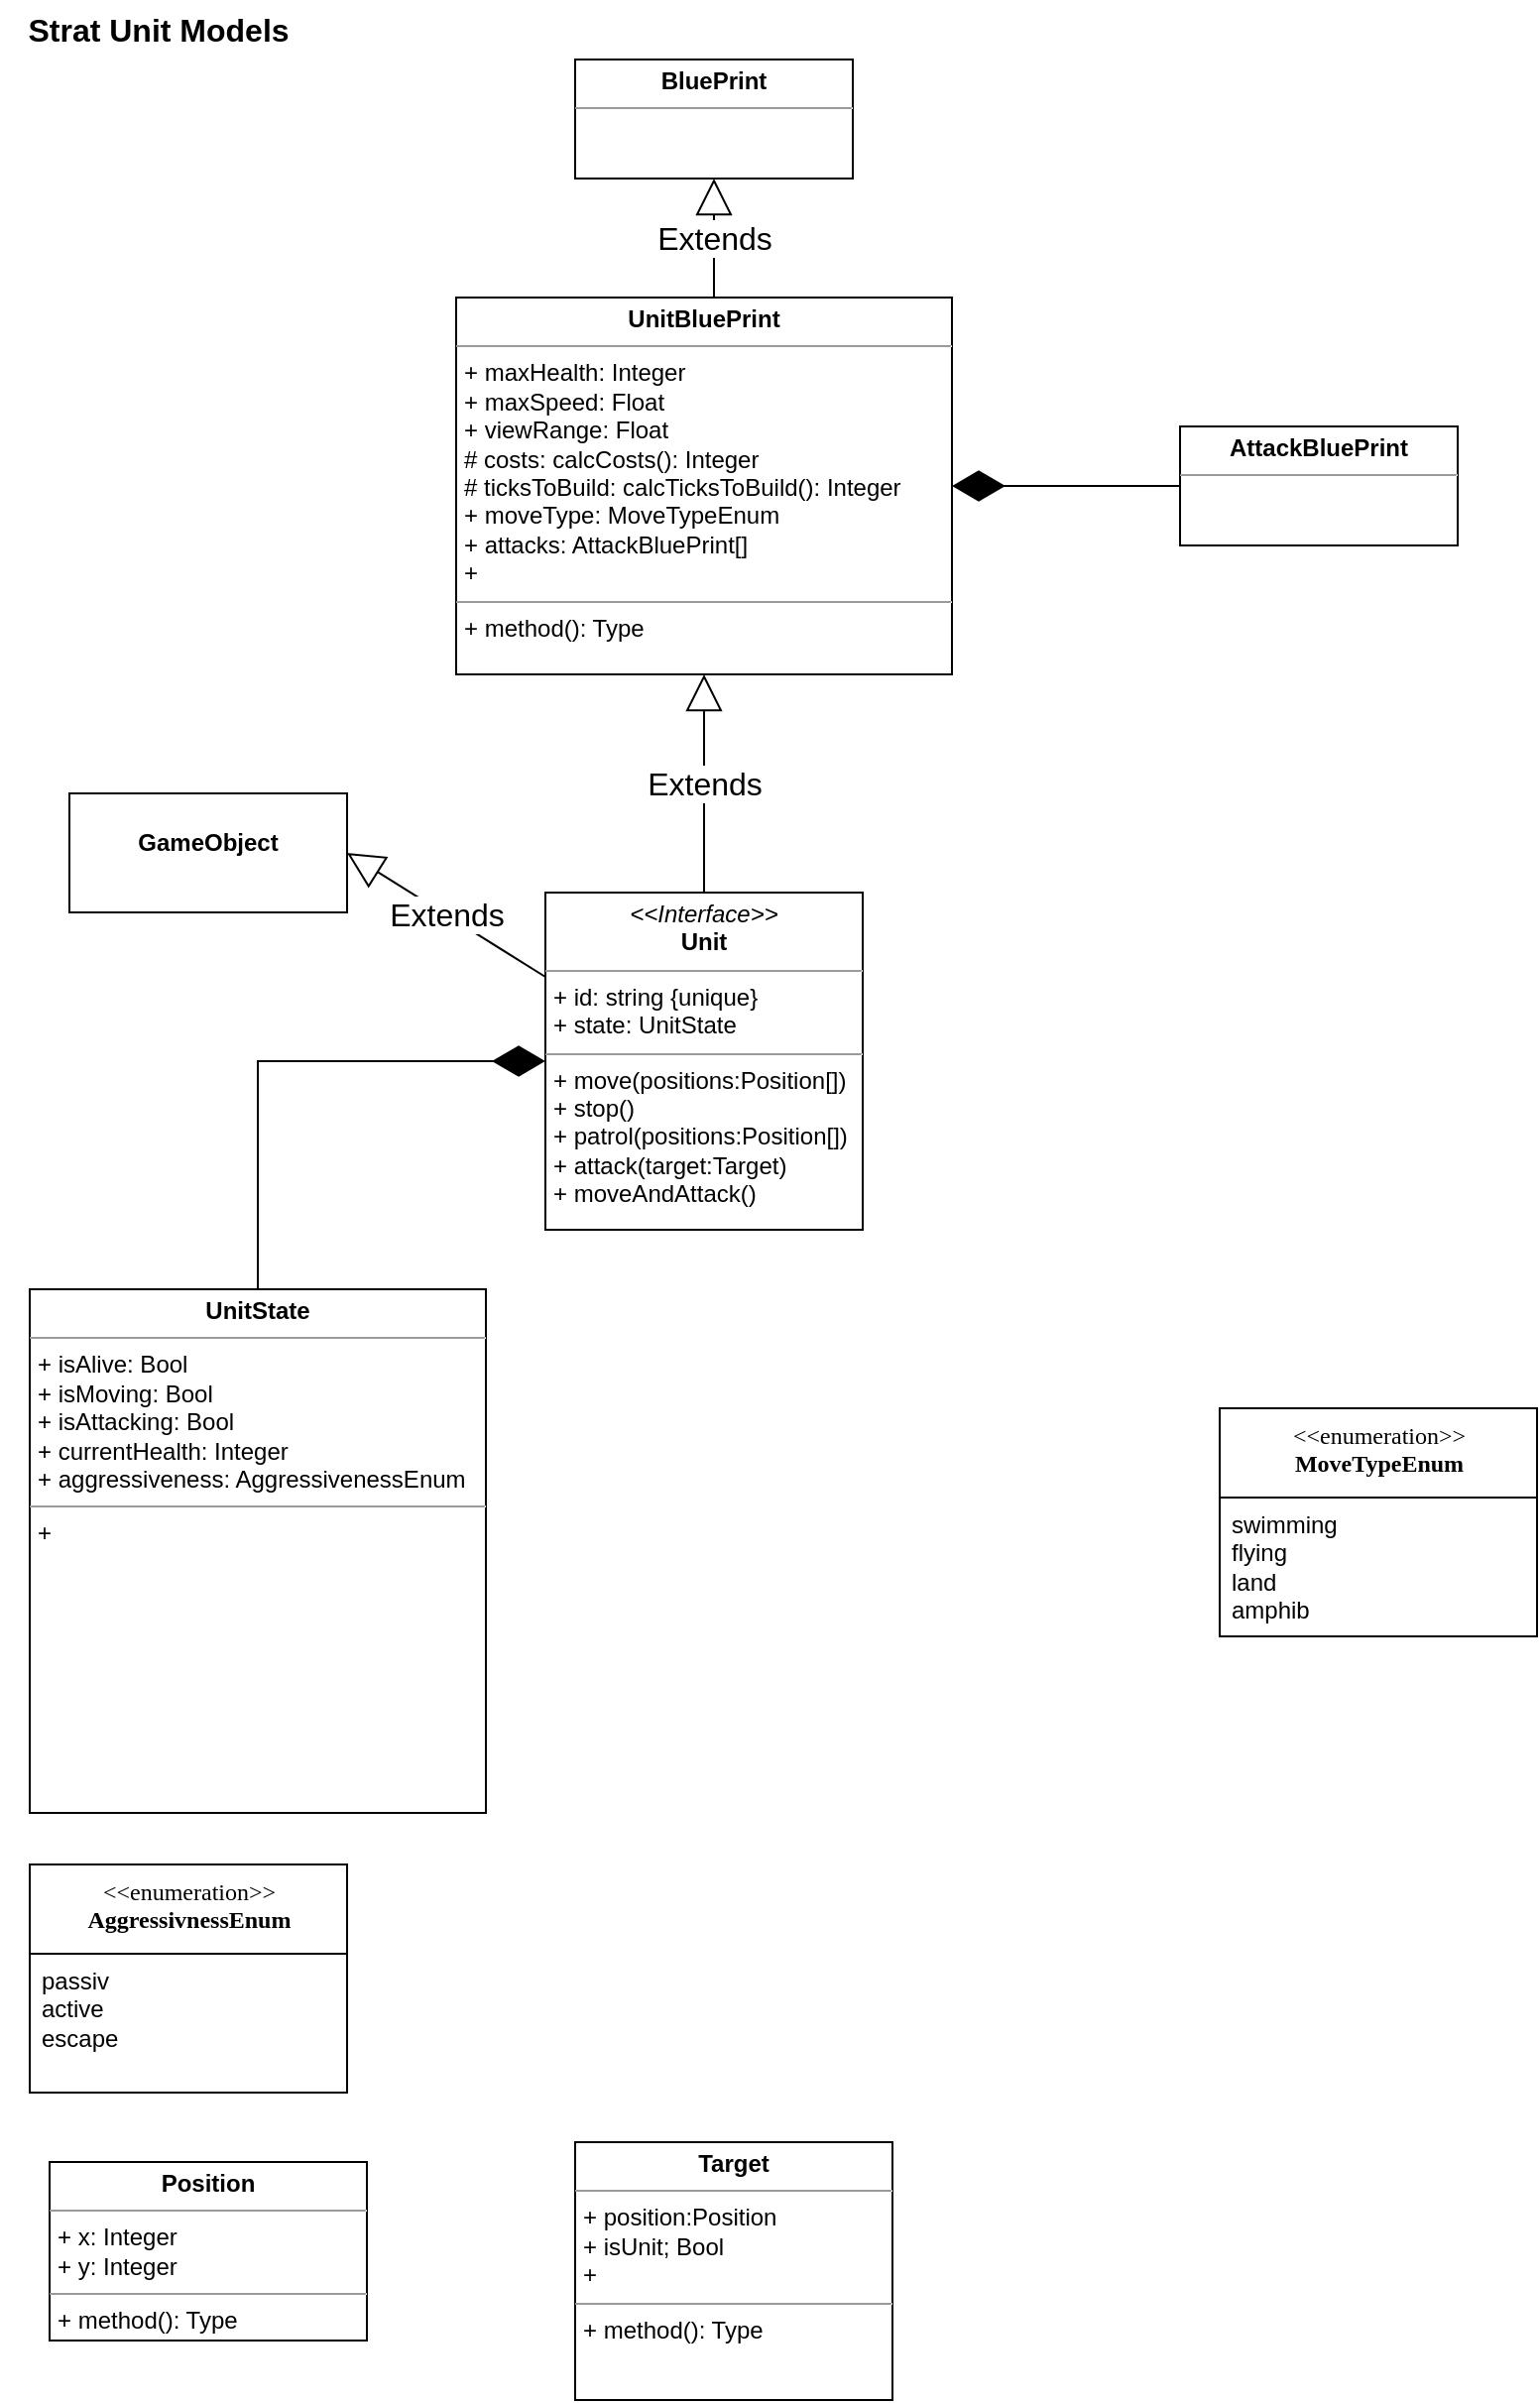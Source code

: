 <mxfile version="16.0.0" type="github" pages="6"><diagram name="Units" id="6133507b-19e7-1e82-6fc7-422aa6c4b21f"><mxGraphModel dx="782" dy="1180" grid="1" gridSize="10" guides="1" tooltips="1" connect="1" arrows="1" fold="1" page="1" pageScale="1" pageWidth="1100" pageHeight="850" background="none" math="0" shadow="0"><root><mxCell id="0"/><mxCell id="1" parent="0"/><mxCell id="78961159f06e98e8-69" value="&lt;span style=&quot;font-weight: normal&quot;&gt;&amp;lt;&amp;lt;enumeration&amp;gt;&amp;gt;&lt;/span&gt;&lt;br&gt;MoveTypeEnum" style="swimlane;html=1;fontStyle=1;align=center;verticalAlign=top;childLayout=stackLayout;horizontal=1;startSize=45;horizontalStack=0;resizeParent=1;resizeLast=0;collapsible=1;marginBottom=0;swimlaneFillColor=#ffffff;rounded=0;shadow=0;comic=0;labelBackgroundColor=none;strokeWidth=1;fillColor=none;fontFamily=Verdana;fontSize=12" parent="1" vertex="1"><mxGeometry x="635" y="720" width="160" height="115" as="geometry"/></mxCell><mxCell id="78961159f06e98e8-70" value="swimming&lt;br&gt;flying&lt;br&gt;land&lt;br&gt;amphib" style="text;html=1;strokeColor=none;fillColor=none;align=left;verticalAlign=top;spacingLeft=4;spacingRight=4;whiteSpace=wrap;overflow=hidden;rotatable=0;points=[[0,0.5],[1,0.5]];portConstraint=eastwest;" parent="78961159f06e98e8-69" vertex="1"><mxGeometry y="45" width="160" height="65" as="geometry"/></mxCell><mxCell id="b94bc138ca980ef-1" value="&lt;p style=&quot;margin: 0px ; margin-top: 4px ; text-align: center&quot;&gt;&lt;i&gt;&amp;lt;&amp;lt;Interface&amp;gt;&amp;gt;&lt;/i&gt;&lt;br&gt;&lt;b&gt;Unit&lt;/b&gt;&lt;/p&gt;&lt;hr size=&quot;1&quot;&gt;&lt;p style=&quot;margin: 0px ; margin-left: 4px&quot;&gt;+ id: string {unique}&lt;/p&gt;&lt;p style=&quot;margin: 0px ; margin-left: 4px&quot;&gt;+ state: UnitState&lt;/p&gt;&lt;hr size=&quot;1&quot;&gt;&lt;p style=&quot;margin: 0px ; margin-left: 4px&quot;&gt;+ move(positions:Position[])&lt;br&gt;+ stop()&lt;/p&gt;&lt;p style=&quot;margin: 0px ; margin-left: 4px&quot;&gt;+ patrol(positions:Position[])&lt;/p&gt;&lt;p style=&quot;margin: 0px ; margin-left: 4px&quot;&gt;+ attack(target:Target)&lt;/p&gt;&lt;p style=&quot;margin: 0px ; margin-left: 4px&quot;&gt;+ moveAndAttack()&lt;/p&gt;" style="verticalAlign=top;align=left;overflow=fill;fontSize=12;fontFamily=Helvetica;html=1;rounded=0;shadow=0;comic=0;labelBackgroundColor=none;strokeWidth=1" parent="1" vertex="1"><mxGeometry x="295" y="460" width="160" height="170" as="geometry"/></mxCell><mxCell id="d93bqU7RqMPmmp8aECf7-1" value="" style="endArrow=diamondThin;endFill=1;endSize=24;html=1;rounded=0;exitX=0.5;exitY=0;exitDx=0;exitDy=0;edgeStyle=orthogonalEdgeStyle;" parent="1" source="d93bqU7RqMPmmp8aECf7-2" target="b94bc138ca980ef-1" edge="1"><mxGeometry width="160" relative="1" as="geometry"><mxPoint x="115" y="624" as="sourcePoint"/><mxPoint x="205" y="574" as="targetPoint"/><Array as="points"><mxPoint x="150" y="545"/></Array></mxGeometry></mxCell><mxCell id="d93bqU7RqMPmmp8aECf7-2" value="&lt;p style=&quot;margin: 0px ; margin-top: 4px ; text-align: center&quot;&gt;&lt;b&gt;UnitState&lt;/b&gt;&lt;/p&gt;&lt;hr size=&quot;1&quot;&gt;&lt;p style=&quot;margin: 0px ; margin-left: 4px&quot;&gt;+ isAlive: Bool&lt;/p&gt;&lt;p style=&quot;margin: 0px ; margin-left: 4px&quot;&gt;+ isMoving: Bool&lt;/p&gt;&lt;p style=&quot;margin: 0px ; margin-left: 4px&quot;&gt;+ isAttacking: Bool&lt;/p&gt;&lt;p style=&quot;margin: 0px ; margin-left: 4px&quot;&gt;+ currentHealth: Integer&lt;/p&gt;&lt;p style=&quot;margin: 0px ; margin-left: 4px&quot;&gt;+ aggressiveness: AggressivenessEnum&lt;/p&gt;&lt;hr size=&quot;1&quot;&gt;&lt;p style=&quot;margin: 0px ; margin-left: 4px&quot;&gt;+&amp;nbsp;&lt;/p&gt;" style="verticalAlign=top;align=left;overflow=fill;fontSize=12;fontFamily=Helvetica;html=1;rounded=0;shadow=0;comic=0;labelBackgroundColor=none;strokeWidth=1" parent="1" vertex="1"><mxGeometry x="35" y="660" width="230" height="264" as="geometry"/></mxCell><mxCell id="d93bqU7RqMPmmp8aECf7-15" value="Strat Unit Models" style="text;html=1;strokeColor=none;fillColor=none;align=center;verticalAlign=middle;whiteSpace=wrap;rounded=0;fontSize=16;fontStyle=1" parent="1" vertex="1"><mxGeometry x="20" y="10" width="160" height="30" as="geometry"/></mxCell><mxCell id="d93bqU7RqMPmmp8aECf7-16" value="&lt;span style=&quot;font-weight: normal&quot;&gt;&amp;lt;&amp;lt;enumeration&amp;gt;&amp;gt;&lt;/span&gt;&lt;br&gt;AggressivnessEnum" style="swimlane;html=1;fontStyle=1;align=center;verticalAlign=top;childLayout=stackLayout;horizontal=1;startSize=45;horizontalStack=0;resizeParent=1;resizeLast=0;collapsible=1;marginBottom=0;swimlaneFillColor=#ffffff;rounded=0;shadow=0;comic=0;labelBackgroundColor=none;strokeWidth=1;fillColor=none;fontFamily=Verdana;fontSize=12" parent="1" vertex="1"><mxGeometry x="35" y="950" width="160" height="115" as="geometry"/></mxCell><mxCell id="d93bqU7RqMPmmp8aECf7-17" value="passiv&lt;br&gt;active&lt;br&gt;escape&lt;br&gt;" style="text;html=1;strokeColor=none;fillColor=none;align=left;verticalAlign=top;spacingLeft=4;spacingRight=4;whiteSpace=wrap;overflow=hidden;rotatable=0;points=[[0,0.5],[1,0.5]];portConstraint=eastwest;" parent="d93bqU7RqMPmmp8aECf7-16" vertex="1"><mxGeometry y="45" width="160" height="65" as="geometry"/></mxCell><mxCell id="foHoO9oiJXciBohu21QQ-6" value="&lt;p style=&quot;margin: 0px ; margin-top: 4px ; text-align: center&quot;&gt;&lt;b&gt;Target&lt;/b&gt;&lt;/p&gt;&lt;hr size=&quot;1&quot;&gt;&lt;p style=&quot;margin: 0px ; margin-left: 4px&quot;&gt;+ position:Position&lt;/p&gt;&lt;p style=&quot;margin: 0px ; margin-left: 4px&quot;&gt;+ isUnit; Bool&lt;/p&gt;&lt;p style=&quot;margin: 0px ; margin-left: 4px&quot;&gt;+&amp;nbsp;&lt;/p&gt;&lt;hr size=&quot;1&quot;&gt;&lt;p style=&quot;margin: 0px ; margin-left: 4px&quot;&gt;+ method(): Type&lt;/p&gt;" style="verticalAlign=top;align=left;overflow=fill;fontSize=12;fontFamily=Helvetica;html=1;" parent="1" vertex="1"><mxGeometry x="310" y="1090" width="160" height="130" as="geometry"/></mxCell><mxCell id="w0Z9lyIHIJoMGkIQWrKR-1" value="&lt;p style=&quot;margin: 0px ; margin-top: 4px ; text-align: center&quot;&gt;&lt;b&gt;Position&lt;/b&gt;&lt;/p&gt;&lt;hr size=&quot;1&quot;&gt;&lt;p style=&quot;margin: 0px ; margin-left: 4px&quot;&gt;+ x: Integer&lt;/p&gt;&lt;p style=&quot;margin: 0px ; margin-left: 4px&quot;&gt;+ y: Integer&lt;/p&gt;&lt;hr size=&quot;1&quot;&gt;&lt;p style=&quot;margin: 0px ; margin-left: 4px&quot;&gt;+ method(): Type&lt;/p&gt;" style="verticalAlign=top;align=left;overflow=fill;fontSize=12;fontFamily=Helvetica;html=1;" parent="1" vertex="1"><mxGeometry x="45" y="1100" width="160" height="90" as="geometry"/></mxCell><mxCell id="w0Z9lyIHIJoMGkIQWrKR-2" value="&lt;p style=&quot;margin: 0px ; margin-top: 4px ; text-align: center&quot;&gt;&lt;b&gt;UnitBluePrint&lt;/b&gt;&lt;/p&gt;&lt;hr size=&quot;1&quot;&gt;&lt;p style=&quot;margin: 0px 0px 0px 4px&quot;&gt;&lt;span&gt;+ maxHealth: Integer&lt;/span&gt;&lt;br&gt;&lt;/p&gt;&lt;p style=&quot;margin: 0px 0px 0px 4px&quot;&gt;+ maxSpeed: Float&lt;/p&gt;&lt;p style=&quot;margin: 0px 0px 0px 4px&quot;&gt;+ viewRange: Float&lt;/p&gt;&lt;p style=&quot;margin: 0px 0px 0px 4px&quot;&gt;# costs: calcCosts(): Integer&lt;/p&gt;&lt;p style=&quot;margin: 0px 0px 0px 4px&quot;&gt;# ticksToBuild: calcTicksToBuild(): Integer&lt;/p&gt;&lt;p style=&quot;margin: 0px 0px 0px 4px&quot;&gt;+ moveType: MoveTypeEnum&lt;/p&gt;&lt;p style=&quot;margin: 0px 0px 0px 4px&quot;&gt;+ attacks: AttackBluePrint[]&lt;/p&gt;&lt;p style=&quot;margin: 0px 0px 0px 4px&quot;&gt;+&amp;nbsp;&lt;/p&gt;&lt;hr size=&quot;1&quot;&gt;&lt;p style=&quot;margin: 0px ; margin-left: 4px&quot;&gt;+ method(): Type&lt;/p&gt;" style="verticalAlign=top;align=left;overflow=fill;fontSize=12;fontFamily=Helvetica;html=1;" parent="1" vertex="1"><mxGeometry x="250" y="160" width="250" height="190" as="geometry"/></mxCell><mxCell id="w0Z9lyIHIJoMGkIQWrKR-5" value="Extends" style="endArrow=block;endSize=16;endFill=0;html=1;rounded=0;fontSize=16;entryX=0.5;entryY=1;entryDx=0;entryDy=0;exitX=0.5;exitY=0;exitDx=0;exitDy=0;" parent="1" source="b94bc138ca980ef-1" target="w0Z9lyIHIJoMGkIQWrKR-2" edge="1"><mxGeometry width="160" relative="1" as="geometry"><mxPoint x="385" y="600" as="sourcePoint"/><mxPoint x="385" y="430" as="targetPoint"/></mxGeometry></mxCell><mxCell id="8liY7jlkLGgfiKHQLzaK-1" value="&lt;p style=&quot;margin: 0px ; margin-top: 4px ; text-align: center&quot;&gt;&lt;br&gt;&lt;b&gt;GameObject&lt;/b&gt;&lt;/p&gt;" style="verticalAlign=top;align=left;overflow=fill;fontSize=12;fontFamily=Helvetica;html=1;" parent="1" vertex="1"><mxGeometry x="55" y="410" width="140" height="60" as="geometry"/></mxCell><UserObject label="&lt;p style=&quot;margin: 0px ; margin-top: 4px ; text-align: center&quot;&gt;&lt;b&gt;AttackBluePrint&lt;/b&gt;&lt;/p&gt;&lt;hr size=&quot;1&quot;&gt;&lt;div style=&quot;height: 2px&quot;&gt;&lt;/div&gt;" link="data:page/id,sHtakrcKo9JVkAwqGsap" id="1Adr2slttzz92NixZMFo-2"><mxCell style="verticalAlign=top;align=left;overflow=fill;fontSize=12;fontFamily=Helvetica;html=1;" parent="1" vertex="1"><mxGeometry x="615" y="225" width="140" height="60" as="geometry"/></mxCell></UserObject><UserObject label="&lt;p style=&quot;margin: 0px ; margin-top: 4px ; text-align: center&quot;&gt;&lt;b&gt;BluePrint&lt;/b&gt;&lt;/p&gt;&lt;hr size=&quot;1&quot;&gt;&lt;div style=&quot;height: 2px&quot;&gt;&lt;/div&gt;" link="data:page/id,vnQ694k0KiAA_IIejUr0" id="Yhl-hP6Kxt-LtriCoIay-1"><mxCell style="verticalAlign=top;align=left;overflow=fill;fontSize=12;fontFamily=Helvetica;html=1;" parent="1" vertex="1"><mxGeometry x="310" y="40" width="140" height="60" as="geometry"/></mxCell></UserObject><mxCell id="Yhl-hP6Kxt-LtriCoIay-2" value="Extends" style="endArrow=block;endSize=16;endFill=0;html=1;rounded=0;fontSize=16;entryX=0.5;entryY=1;entryDx=0;entryDy=0;" parent="1" target="Yhl-hP6Kxt-LtriCoIay-1" edge="1"><mxGeometry width="160" relative="1" as="geometry"><mxPoint x="380" y="160" as="sourcePoint"/><mxPoint x="374.5" y="100" as="targetPoint"/></mxGeometry></mxCell><mxCell id="y4DhMyE1fq5XKo0NKl8C-1" value="" style="endArrow=diamondThin;endFill=1;endSize=24;html=1;rounded=0;exitX=0;exitY=0.5;exitDx=0;exitDy=0;edgeStyle=orthogonalEdgeStyle;entryX=1;entryY=0.5;entryDx=0;entryDy=0;" parent="1" source="1Adr2slttzz92NixZMFo-2" target="w0Z9lyIHIJoMGkIQWrKR-2" edge="1"><mxGeometry width="160" relative="1" as="geometry"><mxPoint x="600" y="255" as="sourcePoint"/><mxPoint x="745" y="140" as="targetPoint"/><Array as="points"><mxPoint x="560" y="255"/><mxPoint x="560" y="255"/></Array></mxGeometry></mxCell><mxCell id="QfMCWpoo_J6XIjerYzPP-1" value="Extends" style="endArrow=block;endSize=16;endFill=0;html=1;rounded=0;fontSize=16;entryX=1;entryY=0.5;entryDx=0;entryDy=0;exitX=0;exitY=0.25;exitDx=0;exitDy=0;" parent="1" source="b94bc138ca980ef-1" target="8liY7jlkLGgfiKHQLzaK-1" edge="1"><mxGeometry width="160" relative="1" as="geometry"><mxPoint x="385" y="470" as="sourcePoint"/><mxPoint x="385" y="360" as="targetPoint"/></mxGeometry></mxCell></root></mxGraphModel></diagram><diagram id="vnQ694k0KiAA_IIejUr0" name="Editor"><mxGraphModel dx="1350" dy="773" grid="1" gridSize="10" guides="1" tooltips="1" connect="1" arrows="1" fold="1" page="1" pageScale="1" pageWidth="827" pageHeight="1169" math="0" shadow="0"><root><mxCell id="pUhvlz7srJ7sl5RpmCIm-0"/><mxCell id="pUhvlz7srJ7sl5RpmCIm-1" parent="pUhvlz7srJ7sl5RpmCIm-0"/><mxCell id="vAtiezJwTWBRNvz3Dyex-1" value="&lt;p style=&quot;margin: 0px ; margin-top: 4px ; text-align: center&quot;&gt;&lt;i&gt;&amp;lt;&amp;lt;Interface&amp;gt;&amp;gt;&lt;/i&gt;&lt;br&gt;&lt;b&gt;BluePrint&lt;/b&gt;&lt;/p&gt;&lt;hr size=&quot;1&quot;&gt;&lt;p style=&quot;margin: 0px ; margin-left: 4px&quot;&gt;+ name: string {unique}&lt;/p&gt;&lt;p style=&quot;margin: 0px ; margin-left: 4px&quot;&gt;+ owner: Player&lt;br&gt;&lt;/p&gt;&lt;p style=&quot;margin: 0px ; margin-left: 4px&quot;&gt;+ bluePrintType: BluePrintTypeEnum&lt;/p&gt;&lt;hr size=&quot;1&quot;&gt;&lt;p style=&quot;margin: 0px ; margin-left: 4px&quot;&gt;+ create():&lt;br&gt;+ delete():&lt;/p&gt;&lt;p style=&quot;margin: 0px ; margin-left: 4px&quot;&gt;+ update():&lt;/p&gt;&lt;p style=&quot;margin: 0px ; margin-left: 4px&quot;&gt;+ addToDeck():&lt;/p&gt;&lt;p style=&quot;margin: 0px ; margin-left: 4px&quot;&gt;+ removeFromDeck()&lt;/p&gt;&lt;p style=&quot;margin: 0px ; margin-left: 4px&quot;&gt;&lt;br&gt;&lt;/p&gt;" style="verticalAlign=top;align=left;overflow=fill;fontSize=12;fontFamily=Helvetica;html=1;" vertex="1" parent="pUhvlz7srJ7sl5RpmCIm-1"><mxGeometry x="302.5" y="320" width="215" height="190" as="geometry"/></mxCell><mxCell id="vAtiezJwTWBRNvz3Dyex-2" value="&lt;p style=&quot;margin: 0px ; margin-top: 4px ; text-align: center&quot;&gt;&lt;b&gt;ArmeeEditor&lt;/b&gt;&lt;/p&gt;&lt;hr size=&quot;1&quot;&gt;&lt;p style=&quot;margin: 0px ; margin-left: 4px&quot;&gt;+ activeBluePrints: BluePrint[]&lt;/p&gt;&lt;p style=&quot;margin: 0px ; margin-left: 4px&quot;&gt;+&amp;nbsp;&lt;/p&gt;&lt;p style=&quot;margin: 0px ; margin-left: 4px&quot;&gt;&lt;br&gt;&lt;/p&gt;&lt;hr size=&quot;1&quot;&gt;&lt;p style=&quot;margin: 0px ; margin-left: 4px&quot;&gt;+ createBluePrint&lt;/p&gt;&lt;p style=&quot;margin: 0px ; margin-left: 4px&quot;&gt;(name:string,owner:Player,bluePrintType:BluePrintTypeEnum):BluePrint&lt;/p&gt;&lt;p style=&quot;margin: 0px ; margin-left: 4px&quot;&gt;+ deleteBluePrint(): void&lt;/p&gt;&lt;p style=&quot;margin: 0px ; margin-left: 4px&quot;&gt;&lt;br&gt;&lt;/p&gt;" style="verticalAlign=top;align=left;overflow=fill;fontSize=12;fontFamily=Helvetica;html=1;" vertex="1" parent="pUhvlz7srJ7sl5RpmCIm-1"><mxGeometry x="197.5" y="120" width="425" height="150" as="geometry"/></mxCell><mxCell id="hp5ceaLtEBnNlegTtZVA-0" value="" style="endArrow=open;endFill=1;endSize=12;html=1;rounded=0;fontSize=16;exitX=0.5;exitY=1;exitDx=0;exitDy=0;entryX=0.5;entryY=0;entryDx=0;entryDy=0;" edge="1" parent="pUhvlz7srJ7sl5RpmCIm-1" source="vAtiezJwTWBRNvz3Dyex-2" target="vAtiezJwTWBRNvz3Dyex-1"><mxGeometry width="160" relative="1" as="geometry"><mxPoint x="330" y="340" as="sourcePoint"/><mxPoint x="490" y="340" as="targetPoint"/></mxGeometry></mxCell><mxCell id="SPFXKad0SLVzCu8nthdN-0" value="&lt;span style=&quot;font-weight: normal&quot;&gt;&amp;lt;&amp;lt;enumeration&amp;gt;&amp;gt;&lt;/span&gt;&lt;br&gt;BluePrintTypeEnum" style="swimlane;html=1;fontStyle=1;align=center;verticalAlign=top;childLayout=stackLayout;horizontal=1;startSize=45;horizontalStack=0;resizeParent=1;resizeLast=0;collapsible=1;marginBottom=0;swimlaneFillColor=#ffffff;rounded=0;shadow=0;comic=0;labelBackgroundColor=none;strokeWidth=1;fillColor=none;fontFamily=Verdana;fontSize=12" vertex="1" parent="pUhvlz7srJ7sl5RpmCIm-1"><mxGeometry x="570" y="330" width="160" height="115" as="geometry"/></mxCell><mxCell id="SPFXKad0SLVzCu8nthdN-1" value="BuildingBluePrint&lt;br&gt;UnitBluePrint" style="text;html=1;strokeColor=none;fillColor=none;align=left;verticalAlign=top;spacingLeft=4;spacingRight=4;whiteSpace=wrap;overflow=hidden;rotatable=0;points=[[0,0.5],[1,0.5]];portConstraint=eastwest;" vertex="1" parent="SPFXKad0SLVzCu8nthdN-0"><mxGeometry y="45" width="160" height="45" as="geometry"/></mxCell></root></mxGraphModel></diagram><diagram id="lzIwfud-IymseAC19wqE" name="Game"><mxGraphModel dx="1350" dy="773" grid="1" gridSize="10" guides="1" tooltips="1" connect="1" arrows="1" fold="1" page="1" pageScale="1" pageWidth="827" pageHeight="1169" math="0" shadow="0"><root><mxCell id="3H84DlqGftoA6kVa7R0l-0"/><mxCell id="3H84DlqGftoA6kVa7R0l-1" parent="3H84DlqGftoA6kVa7R0l-0"/><mxCell id="3H84DlqGftoA6kVa7R0l-3" value="Player" style="swimlane;fontSize=16;verticalAlign=top;startSize=30;" vertex="1" parent="3H84DlqGftoA6kVa7R0l-1"><mxGeometry x="60" y="180" width="200" height="470" as="geometry"/></mxCell><UserObject label="&lt;p style=&quot;margin: 0px ; margin-top: 4px ; text-align: center&quot;&gt;&lt;b&gt;Units&lt;/b&gt;&lt;/p&gt;&lt;hr size=&quot;1&quot;&gt;&lt;p style=&quot;margin: 0px ; margin-left: 4px&quot;&gt;+ units: Unit[]&lt;/p&gt;&lt;hr size=&quot;1&quot;&gt;&lt;p style=&quot;margin: 0px ; margin-left: 4px&quot;&gt;+ addUnit(unit:Unit)&lt;/p&gt;&lt;p style=&quot;margin: 0px ; margin-left: 4px&quot;&gt;+ removeUnit(unitId)&lt;/p&gt;" link="data:page/id,6133507b-19e7-1e82-6fc7-422aa6c4b21f" id="3H84DlqGftoA6kVa7R0l-2"><mxCell style="verticalAlign=top;align=left;overflow=fill;fontSize=12;fontFamily=Helvetica;html=1;" vertex="1" parent="3H84DlqGftoA6kVa7R0l-3"><mxGeometry x="20" y="40" width="160" height="90" as="geometry"/></mxCell></UserObject><UserObject label="&lt;p style=&quot;margin: 0px ; margin-top: 4px ; text-align: center&quot;&gt;&lt;b&gt;Buildings&lt;/b&gt;&lt;/p&gt;&lt;hr size=&quot;1&quot;&gt;&lt;p style=&quot;margin: 0px ; margin-left: 4px&quot;&gt;+ buildings: Building[]&lt;/p&gt;&lt;hr size=&quot;1&quot;&gt;&lt;p style=&quot;margin: 0px ; margin-left: 4px&quot;&gt;+ addBuilding(building:Building)&lt;/p&gt;&lt;p style=&quot;margin: 0px ; margin-left: 4px&quot;&gt;+ removeBuilding(buildingId)&lt;/p&gt;" link="data:page/id,wHnfJtchit-LMOrVGna0" id="3H84DlqGftoA6kVa7R0l-4"><mxCell style="verticalAlign=top;align=left;overflow=fill;fontSize=12;fontFamily=Helvetica;html=1;" vertex="1" parent="3H84DlqGftoA6kVa7R0l-3"><mxGeometry x="10" y="150" width="180" height="90" as="geometry"/></mxCell></UserObject><UserObject label="&lt;p style=&quot;margin: 0px ; margin-top: 4px ; text-align: center&quot;&gt;&lt;b&gt;UnitBluePrints&lt;/b&gt;&lt;/p&gt;&lt;hr size=&quot;1&quot;&gt;&lt;p style=&quot;margin: 0px ; margin-left: 4px&quot;&gt;+ units: UnitBluePrint[]&lt;/p&gt;&lt;hr size=&quot;1&quot;&gt;&lt;p style=&quot;margin: 0px ; margin-left: 4px&quot;&gt;+ addUnit(unit:Unit)&lt;/p&gt;&lt;p style=&quot;margin: 0px ; margin-left: 4px&quot;&gt;+ removeUnit(unitId)&lt;/p&gt;" link="data:page/id,6133507b-19e7-1e82-6fc7-422aa6c4b21f" id="pNC3vsNN4trgMjy_tbnx-3"><mxCell style="verticalAlign=top;align=left;overflow=fill;fontSize=12;fontFamily=Helvetica;html=1;" vertex="1" parent="3H84DlqGftoA6kVa7R0l-3"><mxGeometry x="20" y="260" width="160" height="90" as="geometry"/></mxCell></UserObject><UserObject label="&lt;p style=&quot;margin: 0px ; margin-top: 4px ; text-align: center&quot;&gt;&lt;b&gt;BuildingBluePrints&lt;/b&gt;&lt;/p&gt;&lt;hr size=&quot;1&quot;&gt;&lt;p style=&quot;margin: 0px ; margin-left: 4px&quot;&gt;+ buildings: BuildingBluePrint[]&lt;/p&gt;&lt;hr size=&quot;1&quot;&gt;&lt;p style=&quot;margin: 0px ; margin-left: 4px&quot;&gt;+ addUnit(unit:Unit)&lt;/p&gt;&lt;p style=&quot;margin: 0px ; margin-left: 4px&quot;&gt;+ removeUnit(unitId)&lt;/p&gt;" link="data:page/id,wHnfJtchit-LMOrVGna0" id="8ILCZMYXcD9GffsyYnyE-0"><mxCell style="verticalAlign=top;align=left;overflow=fill;fontSize=12;fontFamily=Helvetica;html=1;" vertex="1" parent="3H84DlqGftoA6kVa7R0l-3"><mxGeometry x="10" y="370" width="180" height="90" as="geometry"/></mxCell></UserObject><mxCell id="pNC3vsNN4trgMjy_tbnx-0" value="Player" style="swimlane;fontSize=16;verticalAlign=top;startSize=30;" vertex="1" parent="3H84DlqGftoA6kVa7R0l-1"><mxGeometry x="490" y="180" width="200" height="270" as="geometry"/></mxCell><mxCell id="pNC3vsNN4trgMjy_tbnx-1" value="&lt;p style=&quot;margin: 0px ; margin-top: 4px ; text-align: center&quot;&gt;&lt;b&gt;Units&lt;/b&gt;&lt;/p&gt;&lt;hr size=&quot;1&quot;&gt;&lt;p style=&quot;margin: 0px ; margin-left: 4px&quot;&gt;+ units: Unit[]&lt;/p&gt;&lt;hr size=&quot;1&quot;&gt;&lt;p style=&quot;margin: 0px ; margin-left: 4px&quot;&gt;+ addUnit(unit:Unit)&lt;/p&gt;&lt;p style=&quot;margin: 0px ; margin-left: 4px&quot;&gt;+ removeUnit(unitId)&lt;/p&gt;" style="verticalAlign=top;align=left;overflow=fill;fontSize=12;fontFamily=Helvetica;html=1;" vertex="1" parent="pNC3vsNN4trgMjy_tbnx-0"><mxGeometry x="20" y="40" width="160" height="90" as="geometry"/></mxCell><mxCell id="pNC3vsNN4trgMjy_tbnx-2" value="&lt;p style=&quot;margin: 0px ; margin-top: 4px ; text-align: center&quot;&gt;&lt;b&gt;Buildings&lt;/b&gt;&lt;/p&gt;&lt;hr size=&quot;1&quot;&gt;&lt;p style=&quot;margin: 0px ; margin-left: 4px&quot;&gt;+ buildings: Building[]&lt;/p&gt;&lt;hr size=&quot;1&quot;&gt;&lt;p style=&quot;margin: 0px ; margin-left: 4px&quot;&gt;+ method(): Type&lt;/p&gt;" style="verticalAlign=top;align=left;overflow=fill;fontSize=12;fontFamily=Helvetica;html=1;" vertex="1" parent="pNC3vsNN4trgMjy_tbnx-0"><mxGeometry x="20" y="150" width="160" height="90" as="geometry"/></mxCell><mxCell id="WOPWfbDZ1LmihLK3OSIV-0" value="&lt;p style=&quot;margin: 0px ; margin-top: 4px ; text-align: center&quot;&gt;&lt;b&gt;Winning&lt;/b&gt;&lt;/p&gt;&lt;hr size=&quot;1&quot;&gt;&lt;p style=&quot;margin: 0px ; margin-left: 4px&quot;&gt;+ field: Type&lt;/p&gt;&lt;hr size=&quot;1&quot;&gt;&lt;p style=&quot;margin: 0px ; margin-left: 4px&quot;&gt;+ method(): Type&lt;/p&gt;" style="verticalAlign=top;align=left;overflow=fill;fontSize=12;fontFamily=Helvetica;html=1;" vertex="1" parent="3H84DlqGftoA6kVa7R0l-1"><mxGeometry x="320" y="620" width="160" height="90" as="geometry"/></mxCell><mxCell id="zzDCzU5-XfTUMRzVZhhq-0" value="&lt;p style=&quot;margin: 0px ; margin-top: 4px ; text-align: center&quot;&gt;&lt;b&gt;Map&lt;/b&gt;&lt;/p&gt;&lt;hr size=&quot;1&quot;&gt;&lt;p style=&quot;margin: 0px ; margin-left: 4px&quot;&gt;+ width: Integer&lt;/p&gt;&lt;p style=&quot;margin: 0px ; margin-left: 4px&quot;&gt;+ height: Integer&lt;/p&gt;&lt;p style=&quot;margin: 0px ; margin-left: 4px&quot;&gt;+ terrainMap:TerrainMap&lt;/p&gt;&lt;p style=&quot;margin: 0px ; margin-left: 4px&quot;&gt;+ playerStartPositions:&lt;/p&gt;&lt;p style=&quot;margin: 0px ; margin-left: 4px&quot;&gt;+ ressourceSources:&lt;/p&gt;&lt;p style=&quot;margin: 0px ; margin-left: 4px&quot;&gt;+ obstecleMap: ObstecleMap&lt;/p&gt;&lt;hr size=&quot;1&quot;&gt;&lt;p style=&quot;margin: 0px ; margin-left: 4px&quot;&gt;+ method(): Type&lt;/p&gt;" style="verticalAlign=top;align=left;overflow=fill;fontSize=12;fontFamily=Helvetica;html=1;" vertex="1" parent="3H84DlqGftoA6kVa7R0l-1"><mxGeometry x="290" y="50" width="170" height="170" as="geometry"/></mxCell><mxCell id="8ILCZMYXcD9GffsyYnyE-1" value="" style="edgeStyle=orthogonalEdgeStyle;rounded=0;orthogonalLoop=1;jettySize=auto;html=1;fontSize=16;" edge="1" parent="3H84DlqGftoA6kVa7R0l-1" source="8ILCZMYXcD9GffsyYnyE-0" target="WOPWfbDZ1LmihLK3OSIV-0"><mxGeometry relative="1" as="geometry"/></mxCell><mxCell id="_Eh633wAIz29ar9qKMQn-0" value="&lt;p style=&quot;margin: 0px ; margin-top: 4px ; text-align: center&quot;&gt;&lt;b&gt;Game&lt;/b&gt;&lt;/p&gt;&lt;hr size=&quot;1&quot;&gt;&lt;p style=&quot;margin: 0px ; margin-left: 4px&quot;&gt;+ players: Player[]&lt;/p&gt;&lt;p style=&quot;margin: 0px ; margin-left: 4px&quot;&gt;+ map: Map&lt;/p&gt;&lt;p style=&quot;margin: 0px ; margin-left: 4px&quot;&gt;+ tickSpeed: Integer&lt;/p&gt;&lt;p style=&quot;margin: 0px ; margin-left: 4px&quot;&gt;+ startRessources: Integer&lt;/p&gt;&lt;p style=&quot;margin: 0px ; margin-left: 4px&quot;&gt;+ startUnits:&lt;/p&gt;&lt;p style=&quot;margin: 0px ; margin-left: 4px&quot;&gt;+ startBuildings:&lt;/p&gt;&lt;hr size=&quot;1&quot;&gt;&lt;p style=&quot;margin: 0px ; margin-left: 4px&quot;&gt;+ createGame()&lt;/p&gt;&lt;p style=&quot;margin: 0px ; margin-left: 4px&quot;&gt;+ startGame()&lt;/p&gt;&lt;p style=&quot;margin: 0px ; margin-left: 4px&quot;&gt;+ stopGame()&lt;/p&gt;&lt;p style=&quot;margin: 0px ; margin-left: 4px&quot;&gt;&lt;br&gt;&lt;/p&gt;" style="verticalAlign=top;align=left;overflow=fill;fontSize=12;fontFamily=Helvetica;html=1;" vertex="1" parent="3H84DlqGftoA6kVa7R0l-1"><mxGeometry x="530" y="550" width="160" height="190" as="geometry"/></mxCell></root></mxGraphModel></diagram><diagram id="wHnfJtchit-LMOrVGna0" name="Buildings"><mxGraphModel dx="931" dy="533" grid="1" gridSize="10" guides="1" tooltips="1" connect="1" arrows="1" fold="1" page="1" pageScale="1" pageWidth="827" pageHeight="1169" math="0" shadow="0"><root><mxCell id="gP5J2jWFsiAMDtFO7fff-0"/><mxCell id="gP5J2jWFsiAMDtFO7fff-1" parent="gP5J2jWFsiAMDtFO7fff-0"/><mxCell id="piAqpkXfNiVWCKKokt8x-2" value="&lt;p style=&quot;margin: 0px ; margin-top: 4px ; text-align: center&quot;&gt;&lt;b&gt;BuildingBluePrint&lt;/b&gt;&lt;/p&gt;&lt;hr size=&quot;1&quot;&gt;&lt;p style=&quot;margin: 0px ; margin-left: 4px&quot;&gt;&lt;span&gt;+ maxHealth: Integer&lt;/span&gt;&lt;br&gt;&lt;/p&gt;&lt;p style=&quot;margin: 0px ; margin-left: 4px&quot;&gt;+ amor: Integer&lt;/p&gt;&lt;p style=&quot;margin: 0px ; margin-left: 4px&quot;&gt;+ factoryFor: UnitBluePrint[] {optional}&lt;/p&gt;&lt;p style=&quot;margin: 0px ; margin-left: 4px&quot;&gt;+ productionRate: Integer {optional}&lt;/p&gt;&lt;p style=&quot;margin: 0px ; margin-left: 4px&quot;&gt;+ attacks: AttackBluePrint[] {optional}&lt;/p&gt;&lt;p style=&quot;margin: 0px ; margin-left: 4px&quot;&gt;&lt;br&gt;&lt;/p&gt;&lt;hr size=&quot;1&quot;&gt;&lt;p style=&quot;margin: 0px ; margin-left: 4px&quot;&gt;+ addUnitBluePrint()&lt;/p&gt;&lt;p style=&quot;margin: 0px ; margin-left: 4px&quot;&gt;&lt;br&gt;&lt;/p&gt;" style="verticalAlign=top;align=left;overflow=fill;fontSize=12;fontFamily=Helvetica;html=1;" vertex="1" parent="gP5J2jWFsiAMDtFO7fff-1"><mxGeometry x="287.5" y="190" width="215" height="170" as="geometry"/></mxCell><mxCell id="piAqpkXfNiVWCKKokt8x-4" value="&lt;p style=&quot;margin: 0px ; margin-top: 4px ; text-align: center&quot;&gt;&lt;i&gt;&amp;lt;&amp;lt;Interface&amp;gt;&amp;gt;&lt;/i&gt;&lt;br&gt;&lt;b&gt;Building&lt;/b&gt;&lt;/p&gt;&lt;hr size=&quot;1&quot;&gt;&lt;p style=&quot;margin: 0px ; margin-left: 4px&quot;&gt;+ field1: Type&lt;br&gt;+ field2: Type&lt;/p&gt;&lt;hr size=&quot;1&quot;&gt;&lt;p style=&quot;margin: 0px ; margin-left: 4px&quot;&gt;+ method1(Type): Type&lt;br&gt;+ method2(Type, Type): Type&lt;/p&gt;" style="verticalAlign=top;align=left;overflow=fill;fontSize=12;fontFamily=Helvetica;html=1;" vertex="1" parent="gP5J2jWFsiAMDtFO7fff-1"><mxGeometry x="300" y="445" width="190" height="140" as="geometry"/></mxCell><mxCell id="piAqpkXfNiVWCKKokt8x-5" value="Extends" style="endArrow=block;endSize=16;endFill=0;html=1;rounded=0;fontSize=16;exitX=0.5;exitY=0;exitDx=0;exitDy=0;entryX=0.5;entryY=1;entryDx=0;entryDy=0;" edge="1" parent="gP5J2jWFsiAMDtFO7fff-1" source="piAqpkXfNiVWCKKokt8x-4" target="piAqpkXfNiVWCKKokt8x-2"><mxGeometry width="160" relative="1" as="geometry"><mxPoint x="355" y="515" as="sourcePoint"/><mxPoint x="495" y="415" as="targetPoint"/></mxGeometry></mxCell><UserObject label="&lt;p style=&quot;margin: 0px ; margin-top: 4px ; text-align: center&quot;&gt;&lt;b&gt;BluePrint&lt;/b&gt;&lt;/p&gt;&lt;hr size=&quot;1&quot;&gt;&lt;div style=&quot;height: 2px&quot;&gt;&lt;/div&gt;" link="data:page/id,vnQ694k0KiAA_IIejUr0" id="iogcaAPVrz-fZIGhIEng-0"><mxCell style="verticalAlign=top;align=left;overflow=fill;fontSize=12;fontFamily=Helvetica;html=1;" vertex="1" parent="gP5J2jWFsiAMDtFO7fff-1"><mxGeometry x="325" y="60" width="140" height="60" as="geometry"/></mxCell></UserObject><mxCell id="Tvd-HAr6TgcbkgkbXhjk-0" value="Extends" style="endArrow=block;endSize=16;endFill=0;html=1;rounded=0;fontSize=16;entryX=0.5;entryY=1;entryDx=0;entryDy=0;exitX=0.5;exitY=0;exitDx=0;exitDy=0;" edge="1" parent="gP5J2jWFsiAMDtFO7fff-1" source="piAqpkXfNiVWCKKokt8x-2" target="iogcaAPVrz-fZIGhIEng-0"><mxGeometry width="160" relative="1" as="geometry"><mxPoint x="520" y="180" as="sourcePoint"/><mxPoint x="394.66" y="140" as="targetPoint"/></mxGeometry></mxCell><mxCell id="DBhn3LvRqiIlbgNBvGe1-0" value="&lt;p style=&quot;margin: 0px ; margin-top: 4px ; text-align: center&quot;&gt;&lt;b&gt;MainBuilding&lt;/b&gt;&lt;/p&gt;&lt;hr size=&quot;1&quot;&gt;&lt;p style=&quot;margin: 0px ; margin-left: 4px&quot;&gt;+ field1: Type&lt;br&gt;+ field2: Type&lt;/p&gt;&lt;hr size=&quot;1&quot;&gt;&lt;p style=&quot;margin: 0px ; margin-left: 4px&quot;&gt;+ method1(Type): Type&lt;br&gt;+ method2(Type, Type): Type&lt;/p&gt;" style="verticalAlign=top;align=left;overflow=fill;fontSize=12;fontFamily=Helvetica;html=1;" vertex="1" parent="gP5J2jWFsiAMDtFO7fff-1"><mxGeometry x="300" y="680" width="190" height="140" as="geometry"/></mxCell><mxCell id="DBhn3LvRqiIlbgNBvGe1-1" value="Extends" style="endArrow=block;endSize=16;endFill=0;html=1;rounded=0;fontSize=16;entryX=0.5;entryY=0.964;entryDx=0;entryDy=0;entryPerimeter=0;" edge="1" parent="gP5J2jWFsiAMDtFO7fff-1" source="DBhn3LvRqiIlbgNBvGe1-0" target="piAqpkXfNiVWCKKokt8x-4"><mxGeometry width="160" relative="1" as="geometry"><mxPoint x="394.66" y="670" as="sourcePoint"/><mxPoint x="395" y="590" as="targetPoint"/></mxGeometry></mxCell></root></mxGraphModel></diagram><diagram id="sHtakrcKo9JVkAwqGsap" name="Attack"><mxGraphModel dx="1350" dy="773" grid="1" gridSize="10" guides="1" tooltips="1" connect="1" arrows="1" fold="1" page="1" pageScale="1" pageWidth="827" pageHeight="1169" math="0" shadow="0"><root><mxCell id="eJaSWN1QBDlSShGArF_7-0"/><mxCell id="eJaSWN1QBDlSShGArF_7-1" parent="eJaSWN1QBDlSShGArF_7-0"/><mxCell id="RoQeXBXZZZsPkArn2pvH-0" value="&lt;p style=&quot;margin: 0px ; margin-top: 4px ; text-align: center&quot;&gt;&lt;i&gt;&amp;lt;&amp;lt;Interface&amp;gt;&amp;gt;&lt;/i&gt;&lt;b&gt;&lt;br&gt;&lt;/b&gt;&lt;/p&gt;&lt;p style=&quot;margin: 0px ; margin-top: 4px ; text-align: center&quot;&gt;&lt;b&gt;Attack&lt;/b&gt;&lt;/p&gt;&lt;hr size=&quot;1&quot;&gt;&lt;p style=&quot;margin: 0px ; margin-left: 4px&quot;&gt;+ maxRange: Float&lt;/p&gt;&lt;p style=&quot;margin: 0px ; margin-left: 4px&quot;&gt;+ minRange: Float&lt;/p&gt;&lt;p style=&quot;margin: 0px ; margin-left: 4px&quot;&gt;+ damage: Integer&lt;/p&gt;&lt;p style=&quot;margin: 0px ; margin-left: 4px&quot;&gt;+ attackRate: Integer&lt;/p&gt;&lt;p style=&quot;margin: 0px ; margin-left: 4px&quot;&gt;+ breakthrough: Integer&lt;/p&gt;&lt;p style=&quot;margin: 0px ; margin-left: 4px&quot;&gt;&lt;span&gt;+ attackType: AttackTypeEnum&lt;/span&gt;&lt;br&gt;&lt;/p&gt;&lt;p style=&quot;margin: 0px ; margin-left: 4px&quot;&gt;+ explosiveness: Explosiveness&lt;/p&gt;&lt;p style=&quot;margin: 0px ; margin-left: 4px&quot;&gt;+ accuracy: Accuracy&lt;/p&gt;&lt;p style=&quot;margin: 0px ; margin-left: 4px&quot;&gt;+ costs: Integer&lt;/p&gt;&lt;hr size=&quot;1&quot;&gt;&lt;p style=&quot;margin: 0px ; margin-left: 4px&quot;&gt;+ getEffectiveDmg(target:Target): Integer&lt;/p&gt;&lt;p style=&quot;margin: 0px ; margin-left: 4px&quot;&gt;+&amp;nbsp;&lt;/p&gt;" style="verticalAlign=top;align=left;overflow=fill;fontSize=12;fontFamily=Helvetica;html=1;rounded=0;shadow=0;comic=0;labelBackgroundColor=none;strokeWidth=1" vertex="1" parent="eJaSWN1QBDlSShGArF_7-1"><mxGeometry x="115" y="360" width="230" height="270" as="geometry"/></mxCell><mxCell id="RoQeXBXZZZsPkArn2pvH-1" value="in Dmg against amor" style="shape=note2;boundedLbl=1;whiteSpace=wrap;html=1;size=25;verticalAlign=top;align=center;" vertex="1" parent="eJaSWN1QBDlSShGArF_7-1"><mxGeometry x="410" y="460" width="120" height="50" as="geometry"/></mxCell><mxCell id="RoQeXBXZZZsPkArn2pvH-2" value="&lt;p style=&quot;margin: 0px ; margin-top: 4px ; text-align: center&quot;&gt;&lt;b&gt;Explosiveness&lt;/b&gt;&lt;/p&gt;&lt;hr size=&quot;1&quot;&gt;&lt;p style=&quot;margin: 0px ; margin-left: 4px&quot;&gt;+ minRange: Float&lt;/p&gt;&lt;p style=&quot;margin: 0px ; margin-left: 4px&quot;&gt;+ maxRange: Float&lt;/p&gt;&lt;p style=&quot;margin: 0px ; margin-left: 4px&quot;&gt;+ isLinear: Bool&lt;/p&gt;&lt;p style=&quot;margin: 0px ; margin-left: 4px&quot;&gt;+ curve: Curve&lt;/p&gt;&lt;hr size=&quot;1&quot;&gt;&lt;p style=&quot;margin: 0px ; margin-left: 4px&quot;&gt;+ method(): Type&lt;/p&gt;" style="verticalAlign=top;align=left;overflow=fill;fontSize=12;fontFamily=Helvetica;html=1;" vertex="1" parent="eJaSWN1QBDlSShGArF_7-1"><mxGeometry x="460" y="190" width="160" height="140" as="geometry"/></mxCell><mxCell id="RoQeXBXZZZsPkArn2pvH-3" value="&lt;p style=&quot;margin: 0px ; margin-top: 4px ; text-align: center&quot;&gt;&lt;b&gt;Accuracy&lt;/b&gt;&lt;/p&gt;&lt;hr size=&quot;1&quot;&gt;&lt;p style=&quot;margin: 0px ; margin-left: 4px&quot;&gt;+ maxAccuracy: Float&lt;/p&gt;&lt;p style=&quot;margin: 0px ; margin-left: 4px&quot;&gt;+ minAccuracy: Float&lt;/p&gt;&lt;p style=&quot;margin: 0px ; margin-left: 4px&quot;&gt;+ curve: Curve&lt;/p&gt;&lt;hr size=&quot;1&quot;&gt;&lt;p style=&quot;margin: 0px ; margin-left: 4px&quot;&gt;+ get&lt;/p&gt;" style="verticalAlign=top;align=left;overflow=fill;fontSize=12;fontFamily=Helvetica;html=1;" vertex="1" parent="eJaSWN1QBDlSShGArF_7-1"><mxGeometry x="460" y="50" width="160" height="130" as="geometry"/></mxCell><mxCell id="RoQeXBXZZZsPkArn2pvH-4" value="&lt;p style=&quot;margin: 0px ; margin-top: 4px ; text-align: center&quot;&gt;&lt;b&gt;AttackBluePrint&lt;/b&gt;&lt;/p&gt;&lt;hr size=&quot;1&quot;&gt;&lt;p style=&quot;margin: 0px 0px 0px 4px&quot;&gt;+ maxRange: Float&lt;/p&gt;&lt;p style=&quot;margin: 0px 0px 0px 4px&quot;&gt;+ minRange: Float&lt;/p&gt;&lt;p style=&quot;margin: 0px 0px 0px 4px&quot;&gt;+ damage: Integer&lt;/p&gt;&lt;p style=&quot;margin: 0px 0px 0px 4px&quot;&gt;+ attackRate: Integer&lt;/p&gt;&lt;p style=&quot;margin: 0px 0px 0px 4px&quot;&gt;+ breakthrough: Integer&lt;/p&gt;&lt;p style=&quot;margin: 0px 0px 0px 4px&quot;&gt;+ attackType: AttackTypeEnum&lt;br&gt;&lt;/p&gt;&lt;p style=&quot;margin: 0px 0px 0px 4px&quot;&gt;+ explosiveness: Explosiveness&lt;/p&gt;&lt;p style=&quot;margin: 0px 0px 0px 4px&quot;&gt;+ accuracy: Accuracy&lt;/p&gt;&lt;p style=&quot;margin: 0px 0px 0px 4px&quot;&gt;+ coolDownAfterMove: Integer&lt;/p&gt;&lt;p style=&quot;margin: 0px 0px 0px 4px&quot;&gt;+ coolDownAfterAttack: Integer&lt;/p&gt;&lt;p style=&quot;margin: 0px 0px 0px 4px&quot;&gt;# costs: calcCosts(): Integer&lt;/p&gt;&lt;p style=&quot;margin: 0px 0px 0px 4px&quot;&gt;# ticksToBuild: calcTicksToBuild(): Integer&lt;/p&gt;&lt;p style=&quot;margin: 0px 0px 0px 4px&quot;&gt;# costsPerAttack: calcCostsPerAttack():Integer&lt;/p&gt;&lt;hr size=&quot;1&quot;&gt;&lt;p style=&quot;margin: 0px ; margin-left: 4px&quot;&gt;&lt;br&gt;&lt;/p&gt;" style="verticalAlign=top;align=left;overflow=fill;fontSize=12;fontFamily=Helvetica;html=1;" vertex="1" parent="eJaSWN1QBDlSShGArF_7-1"><mxGeometry x="100" y="50" width="260" height="220" as="geometry"/></mxCell><mxCell id="RoQeXBXZZZsPkArn2pvH-5" value="Extends" style="endArrow=block;endSize=16;endFill=0;html=1;rounded=0;fontSize=16;exitX=0.5;exitY=0;exitDx=0;exitDy=0;entryX=0.5;entryY=1;entryDx=0;entryDy=0;" edge="1" parent="eJaSWN1QBDlSShGArF_7-1" source="RoQeXBXZZZsPkArn2pvH-0" target="RoQeXBXZZZsPkArn2pvH-4"><mxGeometry width="160" relative="1" as="geometry"><mxPoint x="178.33" y="375" as="sourcePoint"/><mxPoint x="190" y="280" as="targetPoint"/></mxGeometry></mxCell><mxCell id="njffA9XUIfd02pqPKXTP-0" value="&lt;p style=&quot;margin: 0px ; margin-top: 4px ; text-align: center&quot;&gt;&lt;i&gt;&amp;lt;&amp;lt;Interface&amp;gt;&amp;gt;&lt;/i&gt;&lt;br&gt;&lt;b&gt;Curve&lt;/b&gt;&lt;/p&gt;&lt;hr size=&quot;1&quot;&gt;&lt;p style=&quot;margin: 0px ; margin-left: 4px&quot;&gt;&lt;br&gt;&lt;/p&gt;&lt;hr size=&quot;1&quot;&gt;&lt;p style=&quot;margin: 0px ; margin-left: 4px&quot;&gt;+ evaluate(x): Float&lt;br&gt;&lt;/p&gt;" style="verticalAlign=top;align=left;overflow=fill;fontSize=12;fontFamily=Helvetica;html=1;" vertex="1" parent="eJaSWN1QBDlSShGArF_7-1"><mxGeometry x="460" y="350" width="160" height="90" as="geometry"/></mxCell><mxCell id="njffA9XUIfd02pqPKXTP-1" value="&lt;span style=&quot;font-weight: normal&quot;&gt;&amp;lt;&amp;lt;enumeration&amp;gt;&amp;gt;&lt;/span&gt;&lt;br&gt;AttackTypeEnum" style="swimlane;html=1;fontStyle=1;align=center;verticalAlign=top;childLayout=stackLayout;horizontal=1;startSize=45;horizontalStack=0;resizeParent=1;resizeLast=0;collapsible=1;marginBottom=0;swimlaneFillColor=#ffffff;rounded=0;shadow=0;comic=0;labelBackgroundColor=none;strokeWidth=1;fillColor=none;fontFamily=Verdana;fontSize=12" vertex="1" parent="eJaSWN1QBDlSShGArF_7-1"><mxGeometry x="460" y="527" width="160" height="115" as="geometry"/></mxCell><mxCell id="njffA9XUIfd02pqPKXTP-2" value="rangedCombat&lt;br&gt;closeCoimbat&lt;br&gt;artilleryCombat" style="text;html=1;strokeColor=none;fillColor=none;align=left;verticalAlign=top;spacingLeft=4;spacingRight=4;whiteSpace=wrap;overflow=hidden;rotatable=0;points=[[0,0.5],[1,0.5]];portConstraint=eastwest;" vertex="1" parent="njffA9XUIfd02pqPKXTP-1"><mxGeometry y="45" width="160" height="65" as="geometry"/></mxCell></root></mxGraphModel></diagram><diagram id="8jBAEDIM6hBupw_zCwwE" name="Simulator"><mxGraphModel dx="1350" dy="773" grid="1" gridSize="10" guides="1" tooltips="1" connect="1" arrows="1" fold="1" page="1" pageScale="1" pageWidth="827" pageHeight="1169" math="0" shadow="0"><root><mxCell id="3B-sflw-YeD-wm40_wX5-0"/><mxCell id="3B-sflw-YeD-wm40_wX5-1" parent="3B-sflw-YeD-wm40_wX5-0"/></root></mxGraphModel></diagram></mxfile>